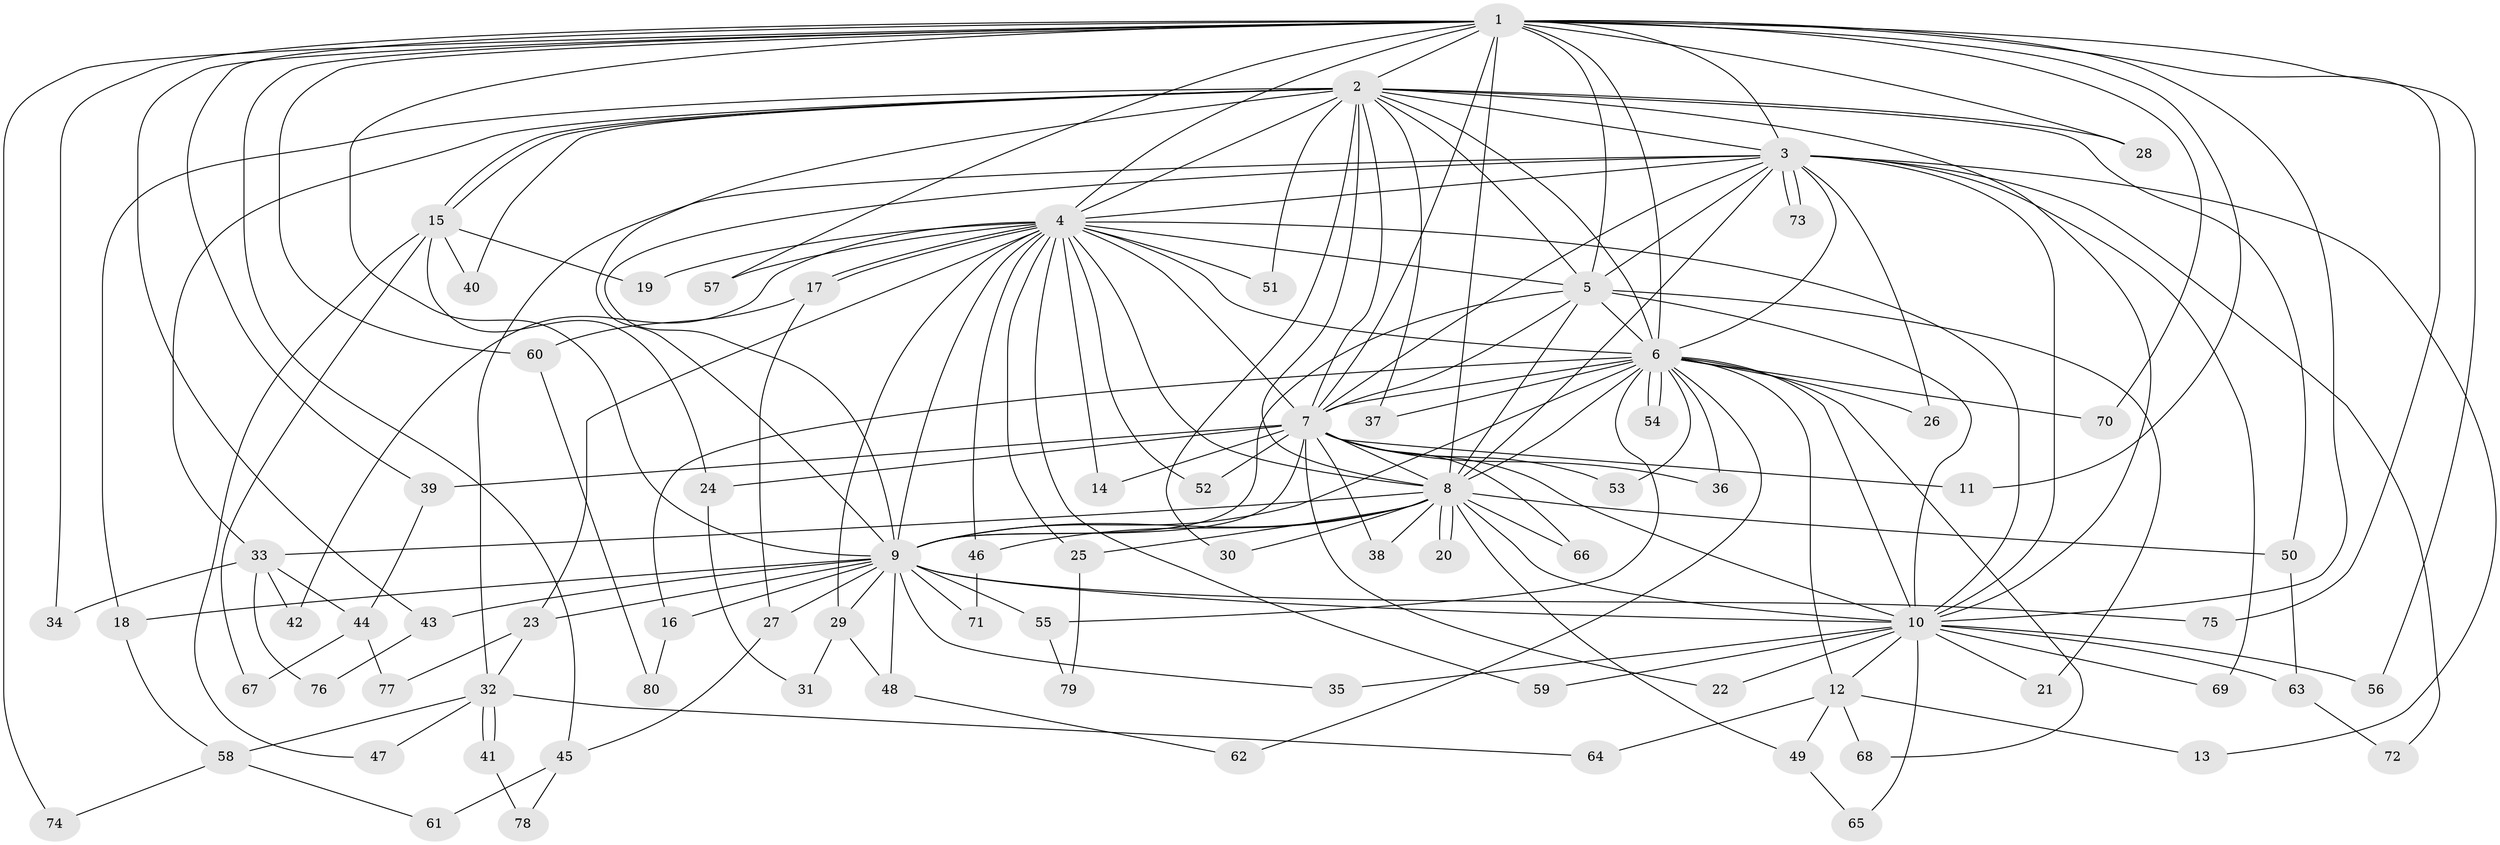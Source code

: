 // coarse degree distribution, {25: 0.03278688524590164, 14: 0.01639344262295082, 19: 0.01639344262295082, 8: 0.01639344262295082, 18: 0.01639344262295082, 15: 0.03278688524590164, 2: 0.5245901639344263, 5: 0.08196721311475409, 3: 0.16393442622950818, 4: 0.04918032786885246, 1: 0.01639344262295082, 7: 0.01639344262295082, 6: 0.01639344262295082}
// Generated by graph-tools (version 1.1) at 2025/41/03/06/25 10:41:32]
// undirected, 80 vertices, 185 edges
graph export_dot {
graph [start="1"]
  node [color=gray90,style=filled];
  1;
  2;
  3;
  4;
  5;
  6;
  7;
  8;
  9;
  10;
  11;
  12;
  13;
  14;
  15;
  16;
  17;
  18;
  19;
  20;
  21;
  22;
  23;
  24;
  25;
  26;
  27;
  28;
  29;
  30;
  31;
  32;
  33;
  34;
  35;
  36;
  37;
  38;
  39;
  40;
  41;
  42;
  43;
  44;
  45;
  46;
  47;
  48;
  49;
  50;
  51;
  52;
  53;
  54;
  55;
  56;
  57;
  58;
  59;
  60;
  61;
  62;
  63;
  64;
  65;
  66;
  67;
  68;
  69;
  70;
  71;
  72;
  73;
  74;
  75;
  76;
  77;
  78;
  79;
  80;
  1 -- 2;
  1 -- 3;
  1 -- 4;
  1 -- 5;
  1 -- 6;
  1 -- 7;
  1 -- 8;
  1 -- 9;
  1 -- 10;
  1 -- 11;
  1 -- 28;
  1 -- 34;
  1 -- 39;
  1 -- 43;
  1 -- 45;
  1 -- 56;
  1 -- 57;
  1 -- 60;
  1 -- 70;
  1 -- 74;
  1 -- 75;
  2 -- 3;
  2 -- 4;
  2 -- 5;
  2 -- 6;
  2 -- 7;
  2 -- 8;
  2 -- 9;
  2 -- 10;
  2 -- 15;
  2 -- 15;
  2 -- 18;
  2 -- 28;
  2 -- 30;
  2 -- 33;
  2 -- 37;
  2 -- 40;
  2 -- 50;
  2 -- 51;
  3 -- 4;
  3 -- 5;
  3 -- 6;
  3 -- 7;
  3 -- 8;
  3 -- 9;
  3 -- 10;
  3 -- 13;
  3 -- 26;
  3 -- 32;
  3 -- 69;
  3 -- 72;
  3 -- 73;
  3 -- 73;
  4 -- 5;
  4 -- 6;
  4 -- 7;
  4 -- 8;
  4 -- 9;
  4 -- 10;
  4 -- 14;
  4 -- 17;
  4 -- 17;
  4 -- 19;
  4 -- 23;
  4 -- 25;
  4 -- 29;
  4 -- 42;
  4 -- 46;
  4 -- 51;
  4 -- 52;
  4 -- 57;
  4 -- 59;
  5 -- 6;
  5 -- 7;
  5 -- 8;
  5 -- 9;
  5 -- 10;
  5 -- 21;
  6 -- 7;
  6 -- 8;
  6 -- 9;
  6 -- 10;
  6 -- 12;
  6 -- 16;
  6 -- 26;
  6 -- 36;
  6 -- 37;
  6 -- 53;
  6 -- 54;
  6 -- 54;
  6 -- 55;
  6 -- 62;
  6 -- 68;
  6 -- 70;
  7 -- 8;
  7 -- 9;
  7 -- 10;
  7 -- 11;
  7 -- 14;
  7 -- 22;
  7 -- 24;
  7 -- 36;
  7 -- 38;
  7 -- 39;
  7 -- 52;
  7 -- 53;
  7 -- 66;
  8 -- 9;
  8 -- 10;
  8 -- 20;
  8 -- 20;
  8 -- 25;
  8 -- 30;
  8 -- 33;
  8 -- 38;
  8 -- 46;
  8 -- 49;
  8 -- 50;
  8 -- 66;
  9 -- 10;
  9 -- 16;
  9 -- 18;
  9 -- 23;
  9 -- 27;
  9 -- 29;
  9 -- 35;
  9 -- 43;
  9 -- 48;
  9 -- 55;
  9 -- 71;
  9 -- 75;
  10 -- 12;
  10 -- 21;
  10 -- 22;
  10 -- 35;
  10 -- 56;
  10 -- 59;
  10 -- 63;
  10 -- 65;
  10 -- 69;
  12 -- 13;
  12 -- 49;
  12 -- 64;
  12 -- 68;
  15 -- 19;
  15 -- 24;
  15 -- 40;
  15 -- 47;
  15 -- 67;
  16 -- 80;
  17 -- 27;
  17 -- 60;
  18 -- 58;
  23 -- 32;
  23 -- 77;
  24 -- 31;
  25 -- 79;
  27 -- 45;
  29 -- 31;
  29 -- 48;
  32 -- 41;
  32 -- 41;
  32 -- 47;
  32 -- 58;
  32 -- 64;
  33 -- 34;
  33 -- 42;
  33 -- 44;
  33 -- 76;
  39 -- 44;
  41 -- 78;
  43 -- 76;
  44 -- 67;
  44 -- 77;
  45 -- 61;
  45 -- 78;
  46 -- 71;
  48 -- 62;
  49 -- 65;
  50 -- 63;
  55 -- 79;
  58 -- 61;
  58 -- 74;
  60 -- 80;
  63 -- 72;
}
